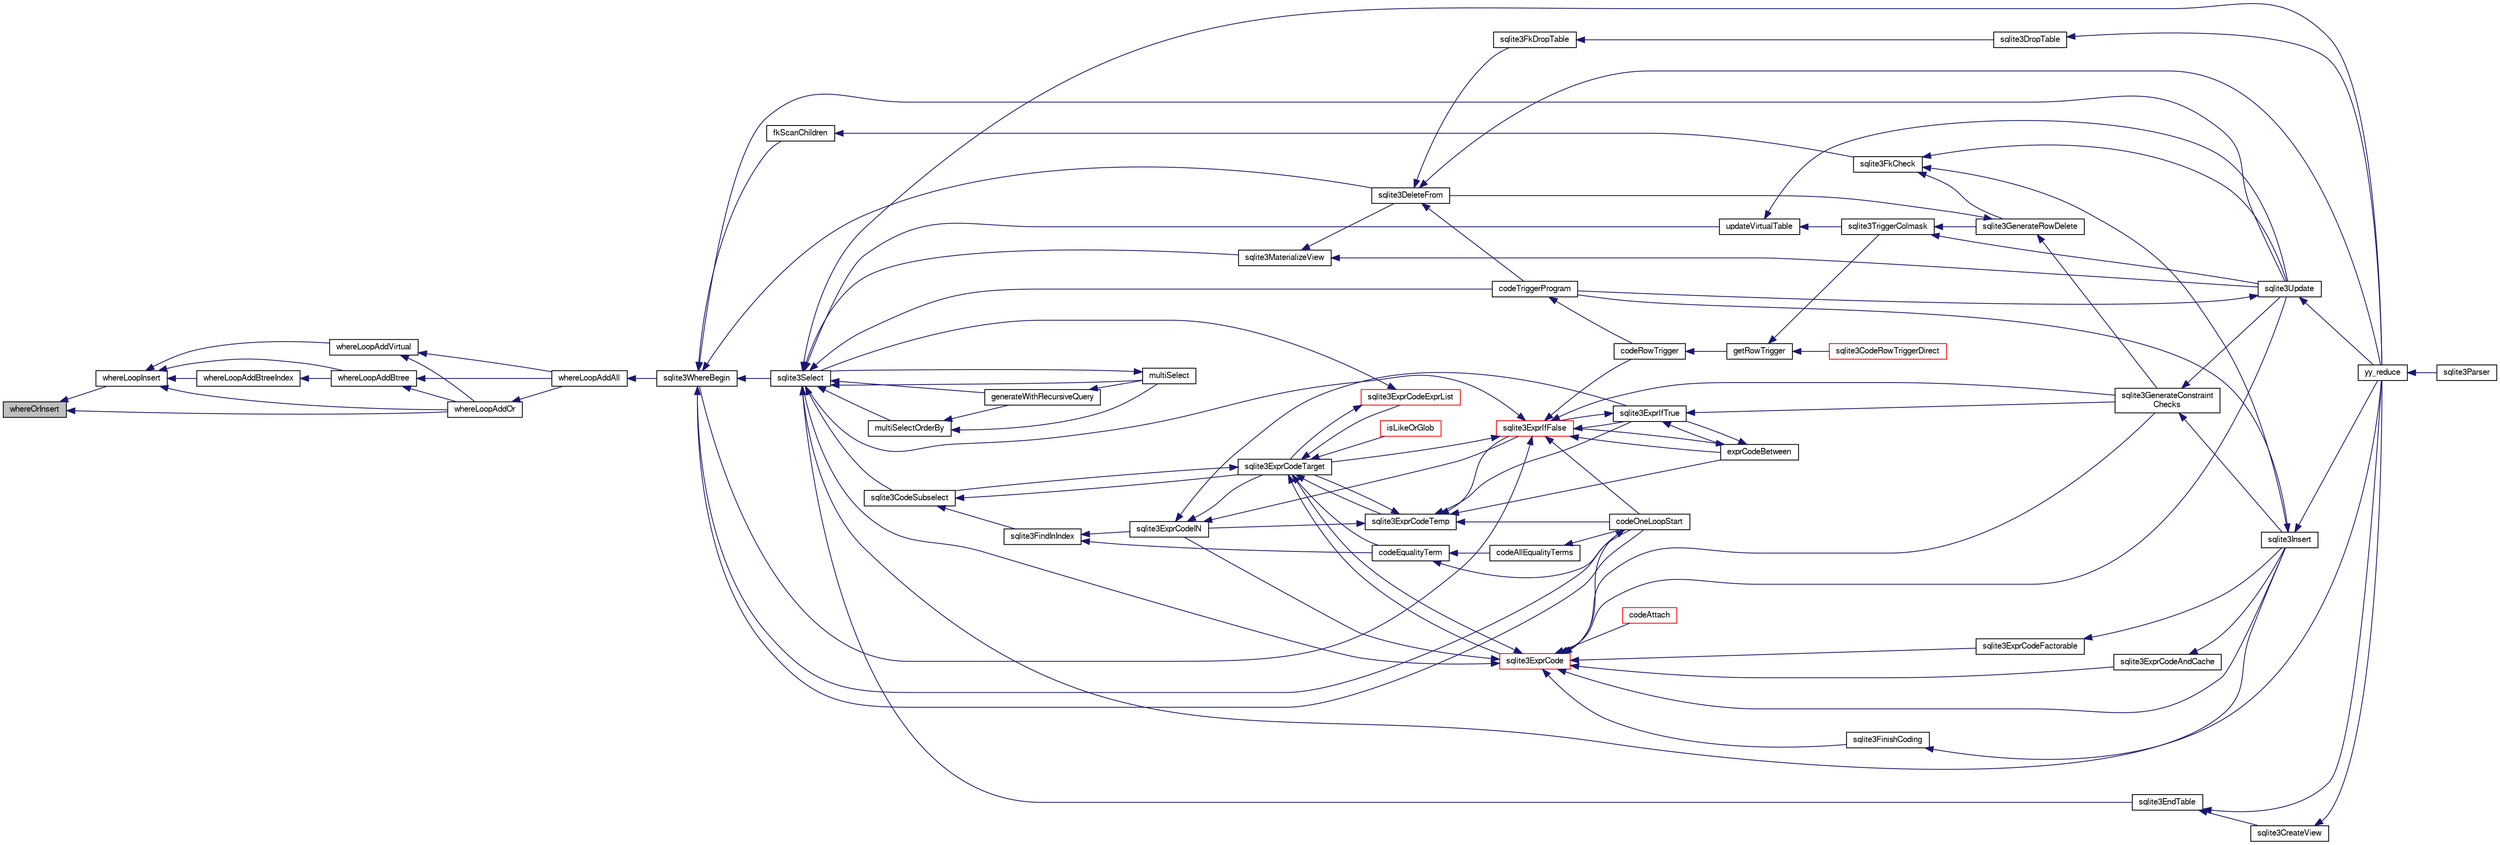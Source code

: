 digraph "whereOrInsert"
{
  edge [fontname="FreeSans",fontsize="10",labelfontname="FreeSans",labelfontsize="10"];
  node [fontname="FreeSans",fontsize="10",shape=record];
  rankdir="LR";
  Node916189 [label="whereOrInsert",height=0.2,width=0.4,color="black", fillcolor="grey75", style="filled", fontcolor="black"];
  Node916189 -> Node916190 [dir="back",color="midnightblue",fontsize="10",style="solid",fontname="FreeSans"];
  Node916190 [label="whereLoopInsert",height=0.2,width=0.4,color="black", fillcolor="white", style="filled",URL="$sqlite3_8c.html#ada13bf44312e72e96852fb296905cd51"];
  Node916190 -> Node916191 [dir="back",color="midnightblue",fontsize="10",style="solid",fontname="FreeSans"];
  Node916191 [label="whereLoopAddBtreeIndex",height=0.2,width=0.4,color="black", fillcolor="white", style="filled",URL="$sqlite3_8c.html#abde05643b060182010b7eb8098125a05"];
  Node916191 -> Node916192 [dir="back",color="midnightblue",fontsize="10",style="solid",fontname="FreeSans"];
  Node916192 [label="whereLoopAddBtree",height=0.2,width=0.4,color="black", fillcolor="white", style="filled",URL="$sqlite3_8c.html#aefe415538d2f9e200227977d2edaab3b"];
  Node916192 -> Node916193 [dir="back",color="midnightblue",fontsize="10",style="solid",fontname="FreeSans"];
  Node916193 [label="whereLoopAddOr",height=0.2,width=0.4,color="black", fillcolor="white", style="filled",URL="$sqlite3_8c.html#a97235f1da77b1e3f85d7132c9229234c"];
  Node916193 -> Node916194 [dir="back",color="midnightblue",fontsize="10",style="solid",fontname="FreeSans"];
  Node916194 [label="whereLoopAddAll",height=0.2,width=0.4,color="black", fillcolor="white", style="filled",URL="$sqlite3_8c.html#a861eb511463c5b852550018fee710f53"];
  Node916194 -> Node916195 [dir="back",color="midnightblue",fontsize="10",style="solid",fontname="FreeSans"];
  Node916195 [label="sqlite3WhereBegin",height=0.2,width=0.4,color="black", fillcolor="white", style="filled",URL="$sqlite3_8c.html#acad049f5c9a96a8118cffd5e5ce89f7c"];
  Node916195 -> Node916196 [dir="back",color="midnightblue",fontsize="10",style="solid",fontname="FreeSans"];
  Node916196 [label="sqlite3DeleteFrom",height=0.2,width=0.4,color="black", fillcolor="white", style="filled",URL="$sqlite3_8c.html#ab9b4b45349188b49eabb23f94608a091"];
  Node916196 -> Node916197 [dir="back",color="midnightblue",fontsize="10",style="solid",fontname="FreeSans"];
  Node916197 [label="sqlite3FkDropTable",height=0.2,width=0.4,color="black", fillcolor="white", style="filled",URL="$sqlite3_8c.html#a1218c6fc74e89152ceaa4760e82f5ef9"];
  Node916197 -> Node916198 [dir="back",color="midnightblue",fontsize="10",style="solid",fontname="FreeSans"];
  Node916198 [label="sqlite3DropTable",height=0.2,width=0.4,color="black", fillcolor="white", style="filled",URL="$sqlite3_8c.html#a5534f77364b5568783c0e50db3c9defb"];
  Node916198 -> Node916199 [dir="back",color="midnightblue",fontsize="10",style="solid",fontname="FreeSans"];
  Node916199 [label="yy_reduce",height=0.2,width=0.4,color="black", fillcolor="white", style="filled",URL="$sqlite3_8c.html#a7c419a9b25711c666a9a2449ef377f14"];
  Node916199 -> Node916200 [dir="back",color="midnightblue",fontsize="10",style="solid",fontname="FreeSans"];
  Node916200 [label="sqlite3Parser",height=0.2,width=0.4,color="black", fillcolor="white", style="filled",URL="$sqlite3_8c.html#a0327d71a5fabe0b6a343d78a2602e72a"];
  Node916196 -> Node916201 [dir="back",color="midnightblue",fontsize="10",style="solid",fontname="FreeSans"];
  Node916201 [label="codeTriggerProgram",height=0.2,width=0.4,color="black", fillcolor="white", style="filled",URL="$sqlite3_8c.html#a120801f59d9281d201d2ff4b2606836e"];
  Node916201 -> Node916202 [dir="back",color="midnightblue",fontsize="10",style="solid",fontname="FreeSans"];
  Node916202 [label="codeRowTrigger",height=0.2,width=0.4,color="black", fillcolor="white", style="filled",URL="$sqlite3_8c.html#a463cea5aaaf388b560b206570a0022fc"];
  Node916202 -> Node916203 [dir="back",color="midnightblue",fontsize="10",style="solid",fontname="FreeSans"];
  Node916203 [label="getRowTrigger",height=0.2,width=0.4,color="black", fillcolor="white", style="filled",URL="$sqlite3_8c.html#a69626ef20b540d1a2b19cf56f3f45689"];
  Node916203 -> Node916204 [dir="back",color="midnightblue",fontsize="10",style="solid",fontname="FreeSans"];
  Node916204 [label="sqlite3CodeRowTriggerDirect",height=0.2,width=0.4,color="red", fillcolor="white", style="filled",URL="$sqlite3_8c.html#ad92829f9001bcf89a0299dad5a48acd4"];
  Node916203 -> Node916211 [dir="back",color="midnightblue",fontsize="10",style="solid",fontname="FreeSans"];
  Node916211 [label="sqlite3TriggerColmask",height=0.2,width=0.4,color="black", fillcolor="white", style="filled",URL="$sqlite3_8c.html#acace8e99e37ae5e84ea03c65e820c540"];
  Node916211 -> Node916206 [dir="back",color="midnightblue",fontsize="10",style="solid",fontname="FreeSans"];
  Node916206 [label="sqlite3GenerateRowDelete",height=0.2,width=0.4,color="black", fillcolor="white", style="filled",URL="$sqlite3_8c.html#a2c76cbf3027fc18fdbb8cb4cd96b77d9"];
  Node916206 -> Node916196 [dir="back",color="midnightblue",fontsize="10",style="solid",fontname="FreeSans"];
  Node916206 -> Node916207 [dir="back",color="midnightblue",fontsize="10",style="solid",fontname="FreeSans"];
  Node916207 [label="sqlite3GenerateConstraint\lChecks",height=0.2,width=0.4,color="black", fillcolor="white", style="filled",URL="$sqlite3_8c.html#aef639c1e6a0c0a67ca6e7690ad931bd2"];
  Node916207 -> Node916208 [dir="back",color="midnightblue",fontsize="10",style="solid",fontname="FreeSans"];
  Node916208 [label="sqlite3Insert",height=0.2,width=0.4,color="black", fillcolor="white", style="filled",URL="$sqlite3_8c.html#a5b17c9c2000bae6bdff8e6be48d7dc2b"];
  Node916208 -> Node916201 [dir="back",color="midnightblue",fontsize="10",style="solid",fontname="FreeSans"];
  Node916208 -> Node916199 [dir="back",color="midnightblue",fontsize="10",style="solid",fontname="FreeSans"];
  Node916207 -> Node916209 [dir="back",color="midnightblue",fontsize="10",style="solid",fontname="FreeSans"];
  Node916209 [label="sqlite3Update",height=0.2,width=0.4,color="black", fillcolor="white", style="filled",URL="$sqlite3_8c.html#ac5aa67c46e8cc8174566fabe6809fafa"];
  Node916209 -> Node916201 [dir="back",color="midnightblue",fontsize="10",style="solid",fontname="FreeSans"];
  Node916209 -> Node916199 [dir="back",color="midnightblue",fontsize="10",style="solid",fontname="FreeSans"];
  Node916211 -> Node916209 [dir="back",color="midnightblue",fontsize="10",style="solid",fontname="FreeSans"];
  Node916196 -> Node916199 [dir="back",color="midnightblue",fontsize="10",style="solid",fontname="FreeSans"];
  Node916195 -> Node916212 [dir="back",color="midnightblue",fontsize="10",style="solid",fontname="FreeSans"];
  Node916212 [label="fkScanChildren",height=0.2,width=0.4,color="black", fillcolor="white", style="filled",URL="$sqlite3_8c.html#a67c9dcb484336b3155e7a82a037d4691"];
  Node916212 -> Node916213 [dir="back",color="midnightblue",fontsize="10",style="solid",fontname="FreeSans"];
  Node916213 [label="sqlite3FkCheck",height=0.2,width=0.4,color="black", fillcolor="white", style="filled",URL="$sqlite3_8c.html#aa38fb76c7d6f48f19772877a41703b92"];
  Node916213 -> Node916206 [dir="back",color="midnightblue",fontsize="10",style="solid",fontname="FreeSans"];
  Node916213 -> Node916208 [dir="back",color="midnightblue",fontsize="10",style="solid",fontname="FreeSans"];
  Node916213 -> Node916209 [dir="back",color="midnightblue",fontsize="10",style="solid",fontname="FreeSans"];
  Node916195 -> Node916214 [dir="back",color="midnightblue",fontsize="10",style="solid",fontname="FreeSans"];
  Node916214 [label="sqlite3Select",height=0.2,width=0.4,color="black", fillcolor="white", style="filled",URL="$sqlite3_8c.html#a2465ee8c956209ba4b272477b7c21a45"];
  Node916214 -> Node916215 [dir="back",color="midnightblue",fontsize="10",style="solid",fontname="FreeSans"];
  Node916215 [label="sqlite3CodeSubselect",height=0.2,width=0.4,color="black", fillcolor="white", style="filled",URL="$sqlite3_8c.html#aa69b46d2204a1d1b110107a1be12ee0c"];
  Node916215 -> Node916216 [dir="back",color="midnightblue",fontsize="10",style="solid",fontname="FreeSans"];
  Node916216 [label="sqlite3FindInIndex",height=0.2,width=0.4,color="black", fillcolor="white", style="filled",URL="$sqlite3_8c.html#af7d8c56ab0231f44bb5f87b3fafeffb2"];
  Node916216 -> Node916217 [dir="back",color="midnightblue",fontsize="10",style="solid",fontname="FreeSans"];
  Node916217 [label="sqlite3ExprCodeIN",height=0.2,width=0.4,color="black", fillcolor="white", style="filled",URL="$sqlite3_8c.html#ad9cf4f5b5ffb90c24a4a0900c8626193"];
  Node916217 -> Node916218 [dir="back",color="midnightblue",fontsize="10",style="solid",fontname="FreeSans"];
  Node916218 [label="sqlite3ExprCodeTarget",height=0.2,width=0.4,color="black", fillcolor="white", style="filled",URL="$sqlite3_8c.html#a4f308397a0a3ed299ed31aaa1ae2a293"];
  Node916218 -> Node916215 [dir="back",color="midnightblue",fontsize="10",style="solid",fontname="FreeSans"];
  Node916218 -> Node916219 [dir="back",color="midnightblue",fontsize="10",style="solid",fontname="FreeSans"];
  Node916219 [label="sqlite3ExprCodeTemp",height=0.2,width=0.4,color="black", fillcolor="white", style="filled",URL="$sqlite3_8c.html#a3bc5c1ccb3c5851847e2aeb4a84ae1fc"];
  Node916219 -> Node916217 [dir="back",color="midnightblue",fontsize="10",style="solid",fontname="FreeSans"];
  Node916219 -> Node916218 [dir="back",color="midnightblue",fontsize="10",style="solid",fontname="FreeSans"];
  Node916219 -> Node916220 [dir="back",color="midnightblue",fontsize="10",style="solid",fontname="FreeSans"];
  Node916220 [label="exprCodeBetween",height=0.2,width=0.4,color="black", fillcolor="white", style="filled",URL="$sqlite3_8c.html#abd053493214542bca8f406f42145d173"];
  Node916220 -> Node916221 [dir="back",color="midnightblue",fontsize="10",style="solid",fontname="FreeSans"];
  Node916221 [label="sqlite3ExprIfTrue",height=0.2,width=0.4,color="black", fillcolor="white", style="filled",URL="$sqlite3_8c.html#ad93a55237c23e1b743ab1f59df1a1444"];
  Node916221 -> Node916220 [dir="back",color="midnightblue",fontsize="10",style="solid",fontname="FreeSans"];
  Node916221 -> Node916222 [dir="back",color="midnightblue",fontsize="10",style="solid",fontname="FreeSans"];
  Node916222 [label="sqlite3ExprIfFalse",height=0.2,width=0.4,color="red", fillcolor="white", style="filled",URL="$sqlite3_8c.html#af97ecccb5d56e321e118414b08f65b71"];
  Node916222 -> Node916218 [dir="back",color="midnightblue",fontsize="10",style="solid",fontname="FreeSans"];
  Node916222 -> Node916220 [dir="back",color="midnightblue",fontsize="10",style="solid",fontname="FreeSans"];
  Node916222 -> Node916221 [dir="back",color="midnightblue",fontsize="10",style="solid",fontname="FreeSans"];
  Node916222 -> Node916207 [dir="back",color="midnightblue",fontsize="10",style="solid",fontname="FreeSans"];
  Node916222 -> Node916214 [dir="back",color="midnightblue",fontsize="10",style="solid",fontname="FreeSans"];
  Node916222 -> Node916202 [dir="back",color="midnightblue",fontsize="10",style="solid",fontname="FreeSans"];
  Node916222 -> Node916236 [dir="back",color="midnightblue",fontsize="10",style="solid",fontname="FreeSans"];
  Node916236 [label="codeOneLoopStart",height=0.2,width=0.4,color="black", fillcolor="white", style="filled",URL="$sqlite3_8c.html#aa868875120b151c169cc79139ed6e008"];
  Node916236 -> Node916195 [dir="back",color="midnightblue",fontsize="10",style="solid",fontname="FreeSans"];
  Node916222 -> Node916195 [dir="back",color="midnightblue",fontsize="10",style="solid",fontname="FreeSans"];
  Node916221 -> Node916207 [dir="back",color="midnightblue",fontsize="10",style="solid",fontname="FreeSans"];
  Node916220 -> Node916222 [dir="back",color="midnightblue",fontsize="10",style="solid",fontname="FreeSans"];
  Node916219 -> Node916221 [dir="back",color="midnightblue",fontsize="10",style="solid",fontname="FreeSans"];
  Node916219 -> Node916222 [dir="back",color="midnightblue",fontsize="10",style="solid",fontname="FreeSans"];
  Node916219 -> Node916236 [dir="back",color="midnightblue",fontsize="10",style="solid",fontname="FreeSans"];
  Node916218 -> Node916237 [dir="back",color="midnightblue",fontsize="10",style="solid",fontname="FreeSans"];
  Node916237 [label="sqlite3ExprCode",height=0.2,width=0.4,color="red", fillcolor="white", style="filled",URL="$sqlite3_8c.html#a75f270fb0b111b86924cca4ea507b417"];
  Node916237 -> Node916217 [dir="back",color="midnightblue",fontsize="10",style="solid",fontname="FreeSans"];
  Node916237 -> Node916218 [dir="back",color="midnightblue",fontsize="10",style="solid",fontname="FreeSans"];
  Node916237 -> Node916238 [dir="back",color="midnightblue",fontsize="10",style="solid",fontname="FreeSans"];
  Node916238 [label="sqlite3ExprCodeFactorable",height=0.2,width=0.4,color="black", fillcolor="white", style="filled",URL="$sqlite3_8c.html#a843f7fd58eec5a683c1fd8435fcd1e84"];
  Node916238 -> Node916208 [dir="back",color="midnightblue",fontsize="10",style="solid",fontname="FreeSans"];
  Node916237 -> Node916239 [dir="back",color="midnightblue",fontsize="10",style="solid",fontname="FreeSans"];
  Node916239 [label="sqlite3ExprCodeAndCache",height=0.2,width=0.4,color="black", fillcolor="white", style="filled",URL="$sqlite3_8c.html#ae3e46527d9b7fc9cb9236d21a5e6b1d8"];
  Node916239 -> Node916208 [dir="back",color="midnightblue",fontsize="10",style="solid",fontname="FreeSans"];
  Node916237 -> Node916240 [dir="back",color="midnightblue",fontsize="10",style="solid",fontname="FreeSans"];
  Node916240 [label="codeAttach",height=0.2,width=0.4,color="red", fillcolor="white", style="filled",URL="$sqlite3_8c.html#ade4e9e30d828a19c191fdcb098676d5b"];
  Node916237 -> Node916243 [dir="back",color="midnightblue",fontsize="10",style="solid",fontname="FreeSans"];
  Node916243 [label="sqlite3FinishCoding",height=0.2,width=0.4,color="black", fillcolor="white", style="filled",URL="$sqlite3_8c.html#a651bc5b446c276c092705856d995b278"];
  Node916243 -> Node916199 [dir="back",color="midnightblue",fontsize="10",style="solid",fontname="FreeSans"];
  Node916237 -> Node916208 [dir="back",color="midnightblue",fontsize="10",style="solid",fontname="FreeSans"];
  Node916237 -> Node916207 [dir="back",color="midnightblue",fontsize="10",style="solid",fontname="FreeSans"];
  Node916237 -> Node916214 [dir="back",color="midnightblue",fontsize="10",style="solid",fontname="FreeSans"];
  Node916237 -> Node916209 [dir="back",color="midnightblue",fontsize="10",style="solid",fontname="FreeSans"];
  Node916237 -> Node916236 [dir="back",color="midnightblue",fontsize="10",style="solid",fontname="FreeSans"];
  Node916218 -> Node916249 [dir="back",color="midnightblue",fontsize="10",style="solid",fontname="FreeSans"];
  Node916249 [label="sqlite3ExprCodeExprList",height=0.2,width=0.4,color="red", fillcolor="white", style="filled",URL="$sqlite3_8c.html#a05b2b3dc3de7565de24eb3a2ff4e9566"];
  Node916249 -> Node916218 [dir="back",color="midnightblue",fontsize="10",style="solid",fontname="FreeSans"];
  Node916249 -> Node916214 [dir="back",color="midnightblue",fontsize="10",style="solid",fontname="FreeSans"];
  Node916218 -> Node916252 [dir="back",color="midnightblue",fontsize="10",style="solid",fontname="FreeSans"];
  Node916252 [label="isLikeOrGlob",height=0.2,width=0.4,color="red", fillcolor="white", style="filled",URL="$sqlite3_8c.html#a6c38e495198bf8976f68d1a6ebd74a50"];
  Node916218 -> Node916261 [dir="back",color="midnightblue",fontsize="10",style="solid",fontname="FreeSans"];
  Node916261 [label="codeEqualityTerm",height=0.2,width=0.4,color="black", fillcolor="white", style="filled",URL="$sqlite3_8c.html#ad88a57073f031452c9843e97f15acc47"];
  Node916261 -> Node916262 [dir="back",color="midnightblue",fontsize="10",style="solid",fontname="FreeSans"];
  Node916262 [label="codeAllEqualityTerms",height=0.2,width=0.4,color="black", fillcolor="white", style="filled",URL="$sqlite3_8c.html#a3095598b812500a4efe41bf17cd49381"];
  Node916262 -> Node916236 [dir="back",color="midnightblue",fontsize="10",style="solid",fontname="FreeSans"];
  Node916261 -> Node916236 [dir="back",color="midnightblue",fontsize="10",style="solid",fontname="FreeSans"];
  Node916217 -> Node916221 [dir="back",color="midnightblue",fontsize="10",style="solid",fontname="FreeSans"];
  Node916217 -> Node916222 [dir="back",color="midnightblue",fontsize="10",style="solid",fontname="FreeSans"];
  Node916216 -> Node916261 [dir="back",color="midnightblue",fontsize="10",style="solid",fontname="FreeSans"];
  Node916215 -> Node916218 [dir="back",color="midnightblue",fontsize="10",style="solid",fontname="FreeSans"];
  Node916214 -> Node916228 [dir="back",color="midnightblue",fontsize="10",style="solid",fontname="FreeSans"];
  Node916228 [label="sqlite3EndTable",height=0.2,width=0.4,color="black", fillcolor="white", style="filled",URL="$sqlite3_8c.html#a7b5f2c66c0f0b6f819d970ca389768b0"];
  Node916228 -> Node916229 [dir="back",color="midnightblue",fontsize="10",style="solid",fontname="FreeSans"];
  Node916229 [label="sqlite3CreateView",height=0.2,width=0.4,color="black", fillcolor="white", style="filled",URL="$sqlite3_8c.html#a9d85cb00ff71dee5cd9a019503a6982e"];
  Node916229 -> Node916199 [dir="back",color="midnightblue",fontsize="10",style="solid",fontname="FreeSans"];
  Node916228 -> Node916199 [dir="back",color="midnightblue",fontsize="10",style="solid",fontname="FreeSans"];
  Node916214 -> Node916263 [dir="back",color="midnightblue",fontsize="10",style="solid",fontname="FreeSans"];
  Node916263 [label="sqlite3MaterializeView",height=0.2,width=0.4,color="black", fillcolor="white", style="filled",URL="$sqlite3_8c.html#a4557984b0b75f998fb0c3f231c9b1def"];
  Node916263 -> Node916196 [dir="back",color="midnightblue",fontsize="10",style="solid",fontname="FreeSans"];
  Node916263 -> Node916209 [dir="back",color="midnightblue",fontsize="10",style="solid",fontname="FreeSans"];
  Node916214 -> Node916208 [dir="back",color="midnightblue",fontsize="10",style="solid",fontname="FreeSans"];
  Node916214 -> Node916245 [dir="back",color="midnightblue",fontsize="10",style="solid",fontname="FreeSans"];
  Node916245 [label="generateWithRecursiveQuery",height=0.2,width=0.4,color="black", fillcolor="white", style="filled",URL="$sqlite3_8c.html#ade2c3663fa9c3b9676507984b9483942"];
  Node916245 -> Node916246 [dir="back",color="midnightblue",fontsize="10",style="solid",fontname="FreeSans"];
  Node916246 [label="multiSelect",height=0.2,width=0.4,color="black", fillcolor="white", style="filled",URL="$sqlite3_8c.html#a6456c61f3d9b2389738753cedfa24fa7"];
  Node916246 -> Node916214 [dir="back",color="midnightblue",fontsize="10",style="solid",fontname="FreeSans"];
  Node916214 -> Node916246 [dir="back",color="midnightblue",fontsize="10",style="solid",fontname="FreeSans"];
  Node916214 -> Node916247 [dir="back",color="midnightblue",fontsize="10",style="solid",fontname="FreeSans"];
  Node916247 [label="multiSelectOrderBy",height=0.2,width=0.4,color="black", fillcolor="white", style="filled",URL="$sqlite3_8c.html#afcdb8488c6f4dfdadaf9f04bca35b808"];
  Node916247 -> Node916245 [dir="back",color="midnightblue",fontsize="10",style="solid",fontname="FreeSans"];
  Node916247 -> Node916246 [dir="back",color="midnightblue",fontsize="10",style="solid",fontname="FreeSans"];
  Node916214 -> Node916201 [dir="back",color="midnightblue",fontsize="10",style="solid",fontname="FreeSans"];
  Node916214 -> Node916264 [dir="back",color="midnightblue",fontsize="10",style="solid",fontname="FreeSans"];
  Node916264 [label="updateVirtualTable",height=0.2,width=0.4,color="black", fillcolor="white", style="filled",URL="$sqlite3_8c.html#a740220531db9293c39a2cdd7da3f74e1"];
  Node916264 -> Node916211 [dir="back",color="midnightblue",fontsize="10",style="solid",fontname="FreeSans"];
  Node916264 -> Node916209 [dir="back",color="midnightblue",fontsize="10",style="solid",fontname="FreeSans"];
  Node916214 -> Node916199 [dir="back",color="midnightblue",fontsize="10",style="solid",fontname="FreeSans"];
  Node916195 -> Node916209 [dir="back",color="midnightblue",fontsize="10",style="solid",fontname="FreeSans"];
  Node916195 -> Node916236 [dir="back",color="midnightblue",fontsize="10",style="solid",fontname="FreeSans"];
  Node916192 -> Node916194 [dir="back",color="midnightblue",fontsize="10",style="solid",fontname="FreeSans"];
  Node916190 -> Node916192 [dir="back",color="midnightblue",fontsize="10",style="solid",fontname="FreeSans"];
  Node916190 -> Node916265 [dir="back",color="midnightblue",fontsize="10",style="solid",fontname="FreeSans"];
  Node916265 [label="whereLoopAddVirtual",height=0.2,width=0.4,color="black", fillcolor="white", style="filled",URL="$sqlite3_8c.html#a33925379c63da49cea2e66c7780a4873"];
  Node916265 -> Node916193 [dir="back",color="midnightblue",fontsize="10",style="solid",fontname="FreeSans"];
  Node916265 -> Node916194 [dir="back",color="midnightblue",fontsize="10",style="solid",fontname="FreeSans"];
  Node916190 -> Node916193 [dir="back",color="midnightblue",fontsize="10",style="solid",fontname="FreeSans"];
  Node916189 -> Node916193 [dir="back",color="midnightblue",fontsize="10",style="solid",fontname="FreeSans"];
}
